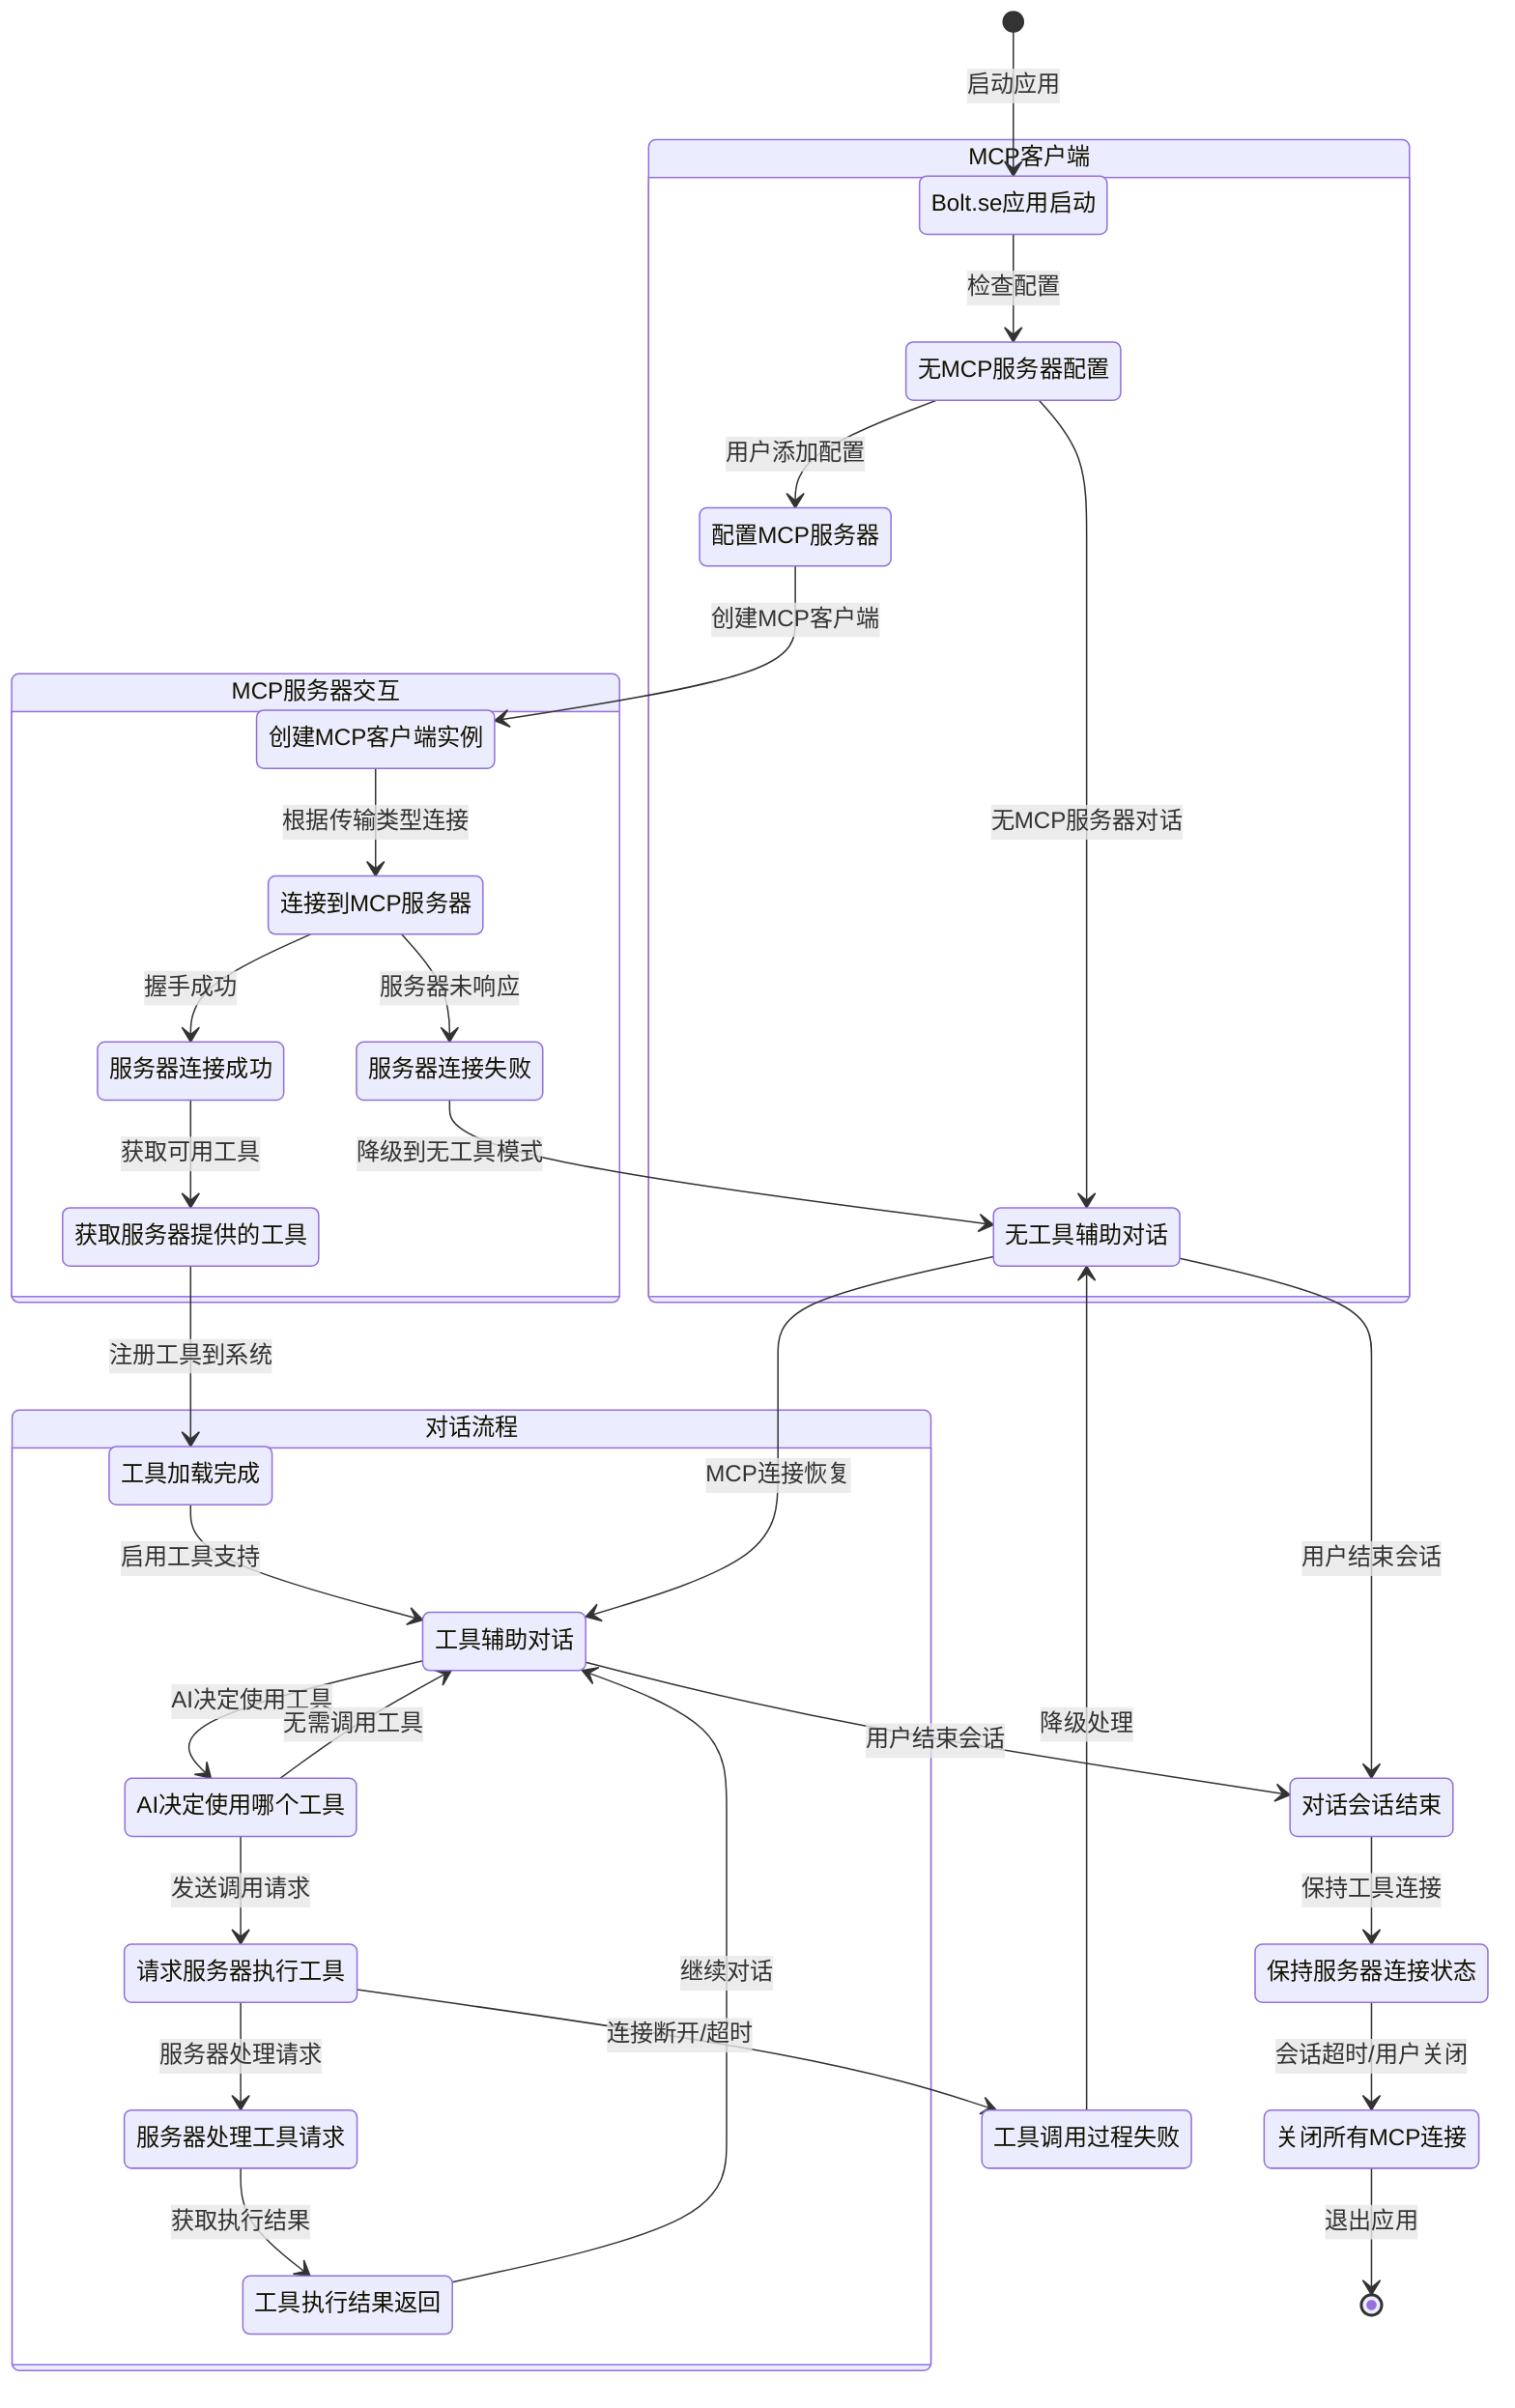 stateDiagram-v2
    [*] --> Host初始状态 : 启动应用
    
    state MCP客户端 {
        Host初始状态 --> 未配置 : 检查配置
        未配置 --> 配置中 : 用户添加配置
        未配置 --> 基础对话模式 : 无MCP服务器对话
        配置中 --> 连接初始化 : 创建MCP客户端
    }
    
    state MCP服务器交互 {
        连接初始化 --> 服务器连接中 : 根据传输类型连接
        服务器连接中 --> 连接失败 : 服务器未响应
        服务器连接中 --> 连接成功 : 握手成功
        连接成功 --> 工具发现 : 获取可用工具
        工具发现 --> 工具就绪 : 注册工具到系统
    }
    
    state 对话流程 {
        工具就绪 --> 增强对话模式 : 启用工具支持
        增强对话模式 --> 工具选择 : AI决定使用工具
        工具选择 --> 工具调用 : 发送调用请求
        工具调用 --> 工具执行 : 服务器处理请求
        工具执行 --> 结果返回 : 获取执行结果
        结果返回 --> 增强对话模式 : 继续对话
        工具选择 --> 增强对话模式 : 无需调用工具
    }
    
    连接失败 --> 基础对话模式 : 降级到无工具模式
    基础对话模式 --> 增强对话模式 : MCP连接恢复
    
    增强对话模式 --> 会话结束 : 用户结束会话
    基础对话模式 --> 会话结束 : 用户结束会话
    
    工具调用 --> 调用失败 : 连接断开/超时
    调用失败 --> 基础对话模式 : 降级处理
    
    会话结束 --> 连接保持 : 保持工具连接
    连接保持 --> 连接关闭 : 会话超时/用户关闭
    连接关闭 --> [*] : 退出应用
    
    Host初始状态 : Bolt.se应用启动
    未配置 : 无MCP服务器配置
    配置中 : 配置MCP服务器
    连接初始化 : 创建MCP客户端实例
    服务器连接中 : 连接到MCP服务器
    连接失败 : 服务器连接失败
    连接成功 : 服务器连接成功
    工具发现 : 获取服务器提供的工具
    工具就绪 : 工具加载完成
    基础对话模式 : 无工具辅助对话
    增强对话模式 : 工具辅助对话
    工具选择 : AI决定使用哪个工具
    工具调用 : 请求服务器执行工具
    工具执行 : 服务器处理工具请求
    结果返回 : 工具执行结果返回
    调用失败 : 工具调用过程失败
    会话结束 : 对话会话结束
    连接保持 : 保持服务器连接状态
    连接关闭 : 关闭所有MCP连接